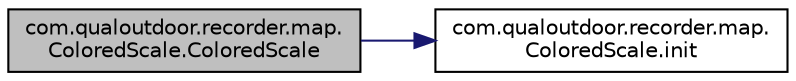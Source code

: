 digraph "com.qualoutdoor.recorder.map.ColoredScale.ColoredScale"
{
  edge [fontname="Helvetica",fontsize="10",labelfontname="Helvetica",labelfontsize="10"];
  node [fontname="Helvetica",fontsize="10",shape=record];
  rankdir="LR";
  Node1 [label="com.qualoutdoor.recorder.map.\lColoredScale.ColoredScale",height=0.2,width=0.4,color="black", fillcolor="grey75", style="filled" fontcolor="black"];
  Node1 -> Node2 [color="midnightblue",fontsize="10",style="solid",fontname="Helvetica"];
  Node2 [label="com.qualoutdoor.recorder.map.\lColoredScale.init",height=0.2,width=0.4,color="black", fillcolor="white", style="filled",URL="$classcom_1_1qualoutdoor_1_1recorder_1_1map_1_1ColoredScale.html#a2e15ef8de5c135bc1967e33d7a0095a5"];
}
